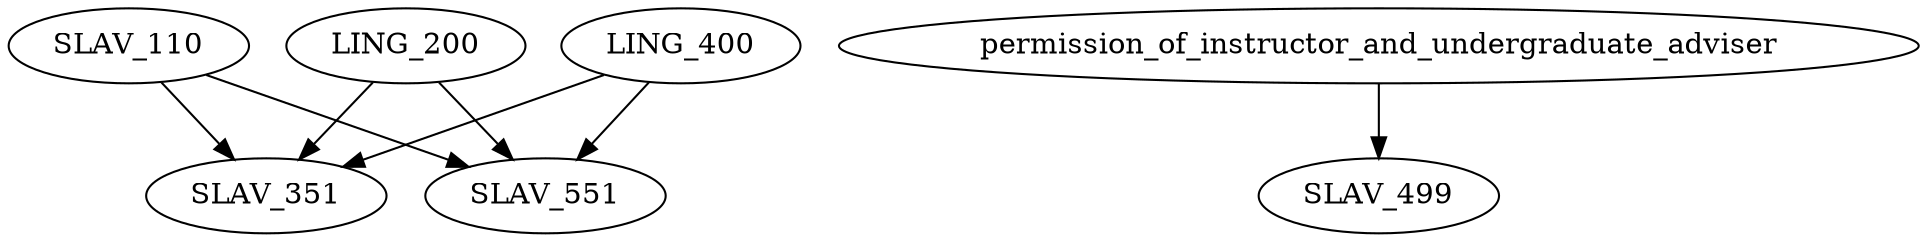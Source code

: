digraph G {
    edge [color=black];
    SLAV_110 -> SLAV_351;
    LING_200 -> SLAV_351;
    LING_400 -> SLAV_351;
    edge [color=black];
    permission_of_instructor_and_undergraduate_adviser -> SLAV_499;
    edge [color=black];
    SLAV_110 -> SLAV_551;
    LING_200 -> SLAV_551;
    LING_400 -> SLAV_551;
}
